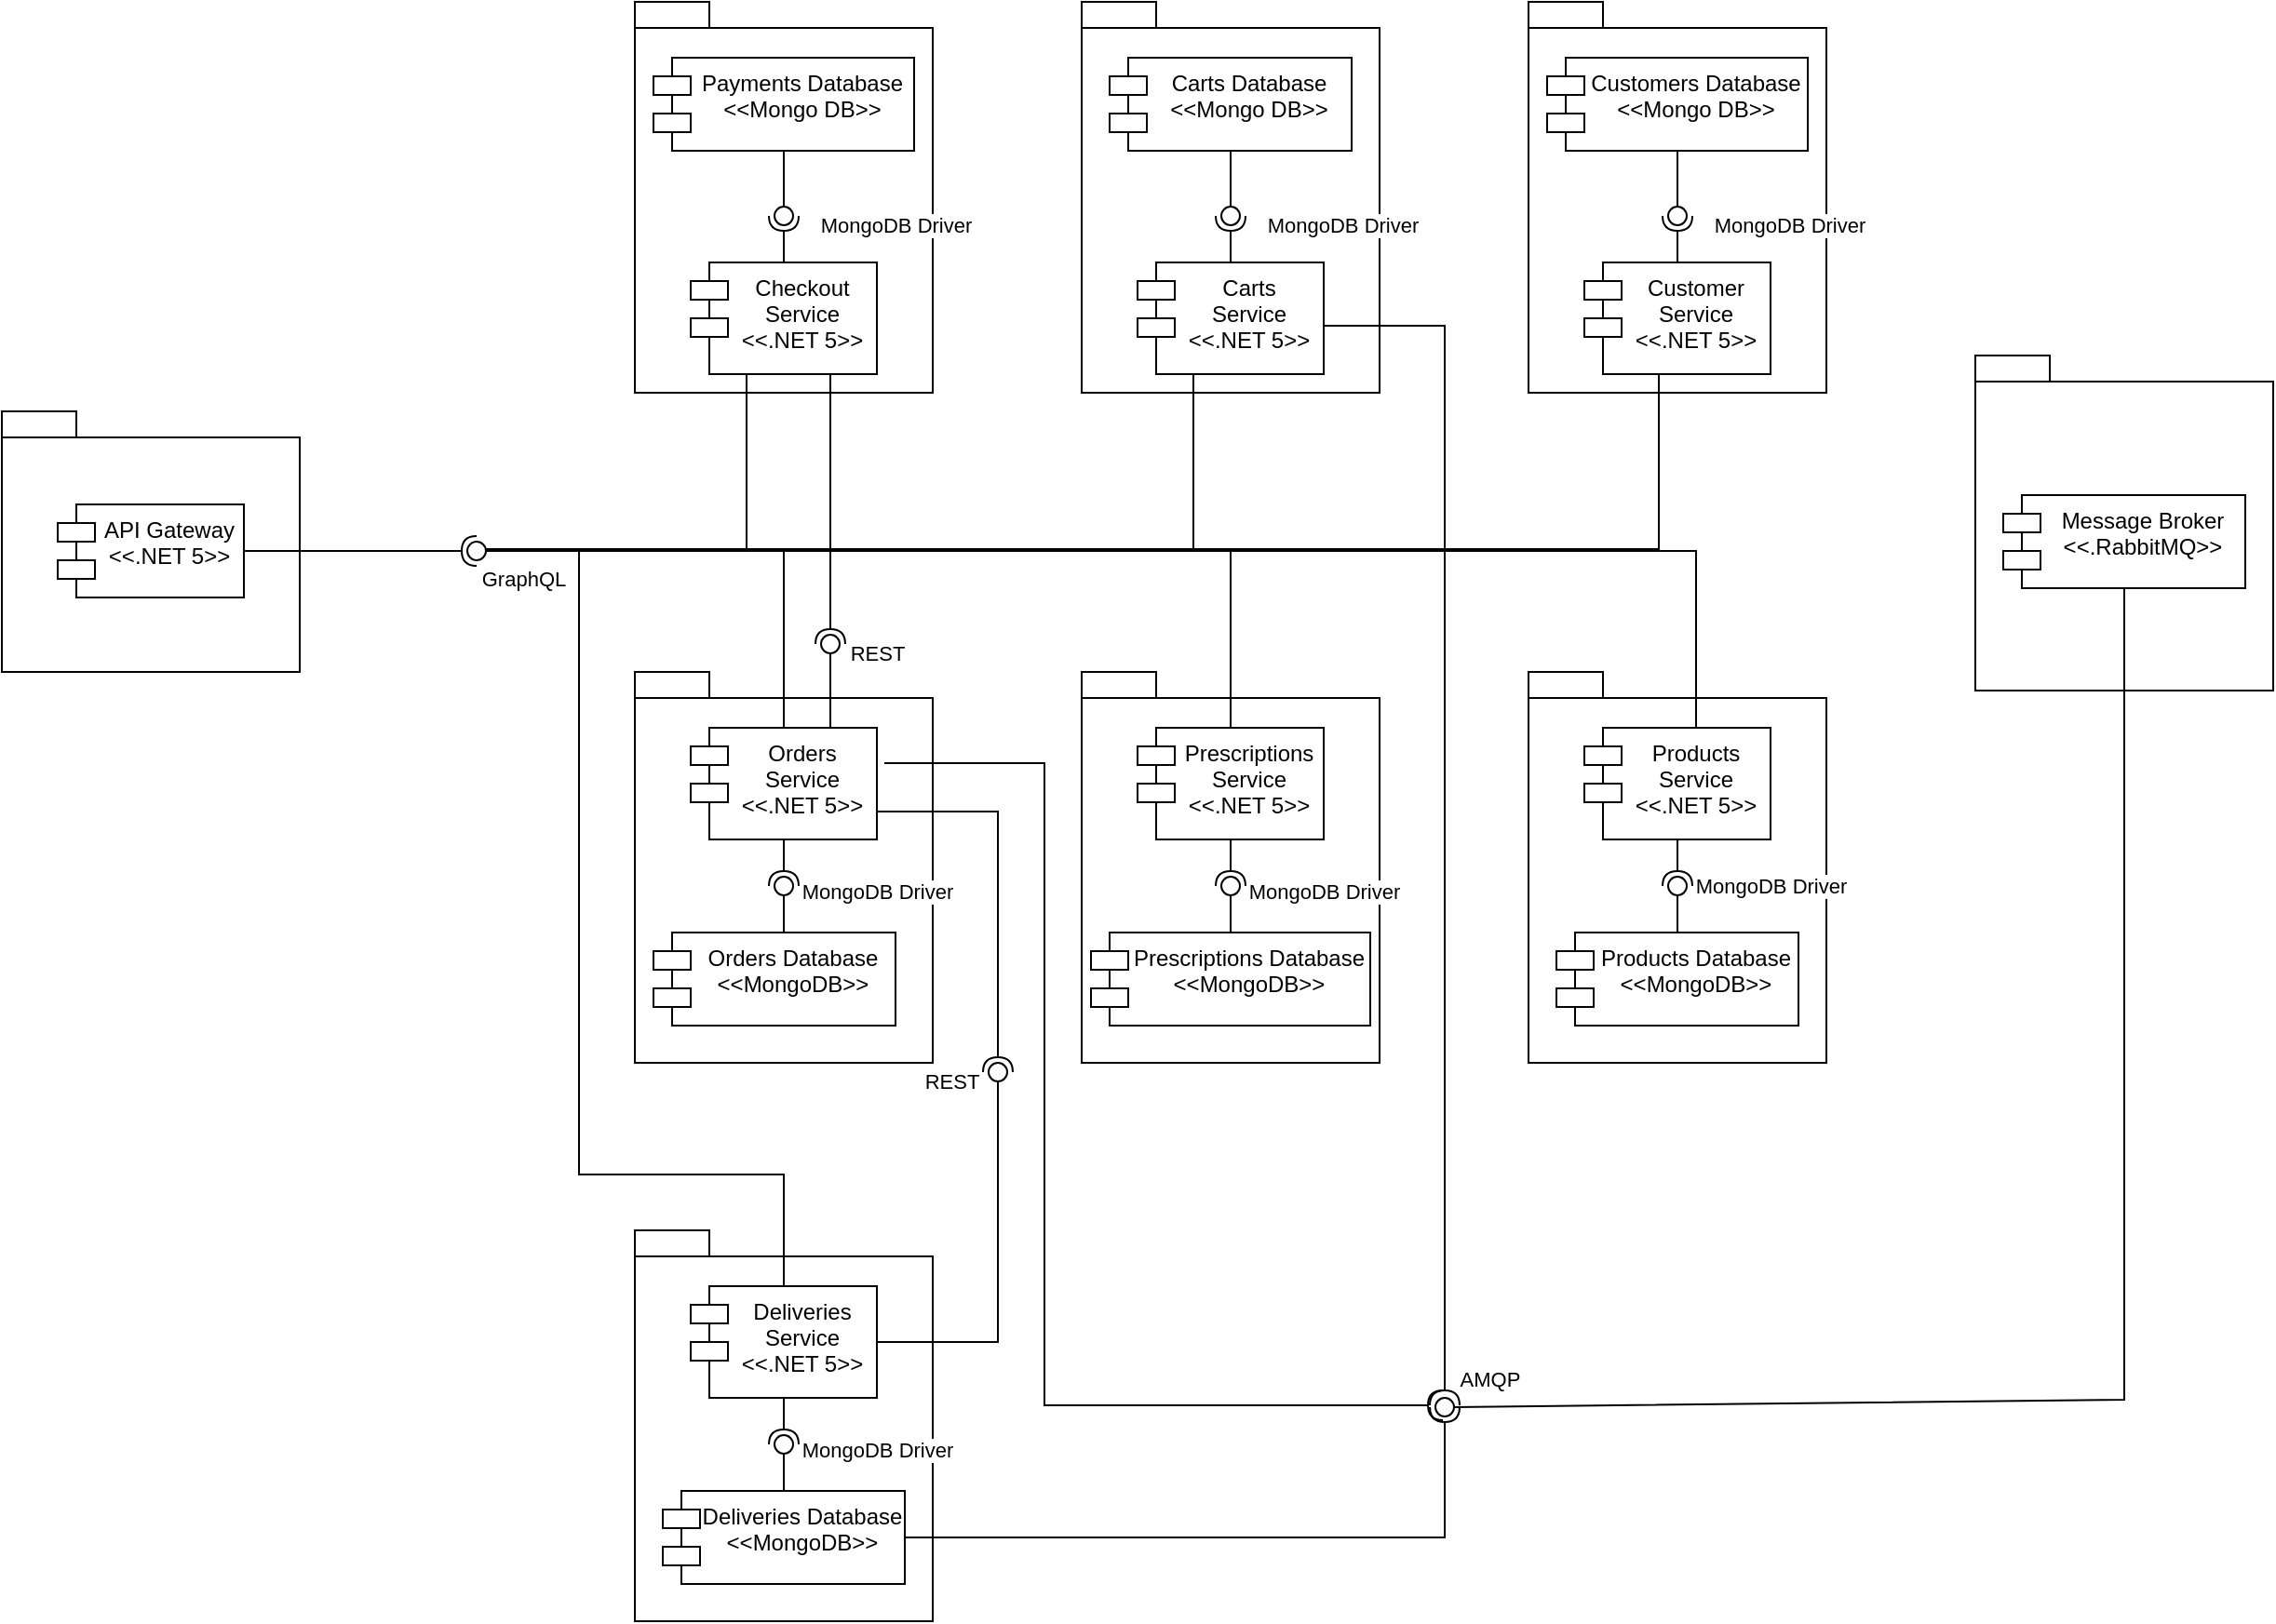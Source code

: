 <mxfile version="14.5.1" type="device"><diagram id="ijhwWV_eD_IHvfcdITPw" name="Page-1"><mxGraphModel dx="1673" dy="967" grid="1" gridSize="10" guides="1" tooltips="1" connect="1" arrows="1" fold="1" page="1" pageScale="1" pageWidth="850" pageHeight="1100" math="0" shadow="0"><root><mxCell id="0"/><mxCell id="1" parent="0"/><mxCell id="knK40_nXjzLZBDuz5xKX-1" value="" style="shape=folder;fontStyle=1;spacingTop=10;tabWidth=40;tabHeight=14;tabPosition=left;html=1;" parent="1" vertex="1"><mxGeometry x="380" y="50" width="160" height="210" as="geometry"/></mxCell><mxCell id="hZVcdRl-1r1BR5qfPIoS-75" style="edgeStyle=orthogonalEdgeStyle;rounded=0;orthogonalLoop=1;jettySize=auto;html=1;endArrow=none;endFill=0;" edge="1" parent="1" source="knK40_nXjzLZBDuz5xKX-2" target="hZVcdRl-1r1BR5qfPIoS-64"><mxGeometry relative="1" as="geometry"><Array as="points"><mxPoint x="440" y="345"/></Array></mxGeometry></mxCell><mxCell id="knK40_nXjzLZBDuz5xKX-2" value="Checkout &#10;Service&#10;&lt;&lt;.NET 5&gt;&gt;" style="shape=module;align=left;spacingLeft=20;align=center;verticalAlign=top;" parent="1" vertex="1"><mxGeometry x="410" y="190" width="100" height="60" as="geometry"/></mxCell><mxCell id="knK40_nXjzLZBDuz5xKX-3" value="Payments Database&#10;&lt;&lt;Mongo DB&gt;&gt;" style="shape=module;align=left;spacingLeft=20;align=center;verticalAlign=top;" parent="1" vertex="1"><mxGeometry x="390" y="80" width="140" height="50" as="geometry"/></mxCell><mxCell id="knK40_nXjzLZBDuz5xKX-5" value="" style="rounded=0;orthogonalLoop=1;jettySize=auto;html=1;endArrow=none;endFill=0;exitX=0.5;exitY=1;exitDx=0;exitDy=0;" parent="1" source="knK40_nXjzLZBDuz5xKX-3" target="knK40_nXjzLZBDuz5xKX-7" edge="1"><mxGeometry relative="1" as="geometry"><mxPoint x="740" y="335" as="sourcePoint"/></mxGeometry></mxCell><mxCell id="knK40_nXjzLZBDuz5xKX-6" value="MongoDB Driver" style="rounded=0;orthogonalLoop=1;jettySize=auto;html=1;endArrow=halfCircle;endFill=0;entryX=0.5;entryY=0.5;entryDx=0;entryDy=0;endSize=6;strokeWidth=1;exitX=0.5;exitY=0;exitDx=0;exitDy=0;" parent="1" source="knK40_nXjzLZBDuz5xKX-2" target="knK40_nXjzLZBDuz5xKX-7" edge="1"><mxGeometry x="0.6" y="-60" relative="1" as="geometry"><mxPoint x="780" y="335" as="sourcePoint"/><mxPoint as="offset"/></mxGeometry></mxCell><mxCell id="knK40_nXjzLZBDuz5xKX-7" value="" style="ellipse;whiteSpace=wrap;html=1;fontFamily=Helvetica;fontSize=12;fontColor=#000000;align=center;strokeColor=#000000;fillColor=#ffffff;points=[];aspect=fixed;resizable=0;" parent="1" vertex="1"><mxGeometry x="455" y="160" width="10" height="10" as="geometry"/></mxCell><mxCell id="knK40_nXjzLZBDuz5xKX-17" value="" style="shape=folder;fontStyle=1;spacingTop=10;tabWidth=40;tabHeight=14;tabPosition=left;html=1;" parent="1" vertex="1"><mxGeometry x="380" y="410" width="160" height="210" as="geometry"/></mxCell><mxCell id="hZVcdRl-1r1BR5qfPIoS-97" style="edgeStyle=orthogonalEdgeStyle;rounded=0;orthogonalLoop=1;jettySize=auto;html=1;exitX=1;exitY=0.25;exitDx=0;exitDy=0;endArrow=halfCircle;endFill=0;" edge="1" parent="1"><mxGeometry relative="1" as="geometry"><mxPoint x="814" y="804" as="targetPoint"/><mxPoint x="514" y="459" as="sourcePoint"/><Array as="points"><mxPoint x="600" y="459"/><mxPoint x="600" y="804"/></Array></mxGeometry></mxCell><mxCell id="knK40_nXjzLZBDuz5xKX-18" value="Orders &#10;Service&#10;&lt;&lt;.NET 5&gt;&gt;" style="shape=module;align=left;spacingLeft=20;align=center;verticalAlign=top;" parent="1" vertex="1"><mxGeometry x="410" y="440" width="100" height="60" as="geometry"/></mxCell><mxCell id="knK40_nXjzLZBDuz5xKX-19" value="Orders Database &#10;&lt;&lt;MongoDB&gt;&gt;" style="shape=module;align=left;spacingLeft=20;align=center;verticalAlign=top;" parent="1" vertex="1"><mxGeometry x="390" y="550" width="130" height="50" as="geometry"/></mxCell><mxCell id="knK40_nXjzLZBDuz5xKX-20" value="" style="rounded=0;orthogonalLoop=1;jettySize=auto;html=1;endArrow=none;endFill=0;" parent="1" target="knK40_nXjzLZBDuz5xKX-22" edge="1"><mxGeometry relative="1" as="geometry"><mxPoint x="460" y="550" as="sourcePoint"/></mxGeometry></mxCell><mxCell id="knK40_nXjzLZBDuz5xKX-21" value="" style="rounded=0;orthogonalLoop=1;jettySize=auto;html=1;endArrow=halfCircle;endFill=0;entryX=0.5;entryY=0.5;entryDx=0;entryDy=0;endSize=6;strokeWidth=1;exitX=0.5;exitY=1;exitDx=0;exitDy=0;" parent="1" source="knK40_nXjzLZBDuz5xKX-18" target="knK40_nXjzLZBDuz5xKX-22" edge="1"><mxGeometry relative="1" as="geometry"><mxPoint x="780" y="695" as="sourcePoint"/></mxGeometry></mxCell><mxCell id="hZVcdRl-1r1BR5qfPIoS-1" value="MongoDB Driver" style="edgeLabel;html=1;align=center;verticalAlign=middle;resizable=0;points=[];" vertex="1" connectable="0" parent="knK40_nXjzLZBDuz5xKX-21"><mxGeometry x="0.367" y="-2" relative="1" as="geometry"><mxPoint x="52" y="11" as="offset"/></mxGeometry></mxCell><mxCell id="knK40_nXjzLZBDuz5xKX-22" value="" style="ellipse;whiteSpace=wrap;html=1;fontFamily=Helvetica;fontSize=12;fontColor=#000000;align=center;strokeColor=#000000;fillColor=#ffffff;points=[];aspect=fixed;resizable=0;" parent="1" vertex="1"><mxGeometry x="455" y="520" width="10" height="10" as="geometry"/></mxCell><mxCell id="hZVcdRl-1r1BR5qfPIoS-9" value="" style="shape=folder;fontStyle=1;spacingTop=10;tabWidth=40;tabHeight=14;tabPosition=left;html=1;" vertex="1" parent="1"><mxGeometry x="620" y="410" width="160" height="210" as="geometry"/></mxCell><mxCell id="hZVcdRl-1r1BR5qfPIoS-76" style="edgeStyle=orthogonalEdgeStyle;rounded=0;orthogonalLoop=1;jettySize=auto;html=1;entryX=0.9;entryY=0.4;entryDx=0;entryDy=0;entryPerimeter=0;endArrow=none;endFill=0;" edge="1" parent="1" source="hZVcdRl-1r1BR5qfPIoS-10" target="hZVcdRl-1r1BR5qfPIoS-64"><mxGeometry relative="1" as="geometry"><Array as="points"><mxPoint x="700" y="344"/></Array></mxGeometry></mxCell><mxCell id="hZVcdRl-1r1BR5qfPIoS-10" value="Prescriptions&#10;Service&#10;&lt;&lt;.NET 5&gt;&gt;" style="shape=module;align=left;spacingLeft=20;align=center;verticalAlign=top;" vertex="1" parent="1"><mxGeometry x="650" y="440" width="100" height="60" as="geometry"/></mxCell><mxCell id="hZVcdRl-1r1BR5qfPIoS-11" value="Prescriptions Database&#10;&lt;&lt;MongoDB&gt;&gt;" style="shape=module;align=left;spacingLeft=20;align=center;verticalAlign=top;" vertex="1" parent="1"><mxGeometry x="625" y="550" width="150" height="50" as="geometry"/></mxCell><mxCell id="hZVcdRl-1r1BR5qfPIoS-12" value="" style="rounded=0;orthogonalLoop=1;jettySize=auto;html=1;endArrow=none;endFill=0;" edge="1" parent="1" target="hZVcdRl-1r1BR5qfPIoS-15"><mxGeometry relative="1" as="geometry"><mxPoint x="700" y="550" as="sourcePoint"/></mxGeometry></mxCell><mxCell id="hZVcdRl-1r1BR5qfPIoS-13" value="" style="rounded=0;orthogonalLoop=1;jettySize=auto;html=1;endArrow=halfCircle;endFill=0;entryX=0.5;entryY=0.5;entryDx=0;entryDy=0;endSize=6;strokeWidth=1;exitX=0.5;exitY=1;exitDx=0;exitDy=0;" edge="1" parent="1" source="hZVcdRl-1r1BR5qfPIoS-10" target="hZVcdRl-1r1BR5qfPIoS-15"><mxGeometry relative="1" as="geometry"><mxPoint x="1020" y="695" as="sourcePoint"/></mxGeometry></mxCell><mxCell id="hZVcdRl-1r1BR5qfPIoS-14" value="MongoDB Driver" style="edgeLabel;html=1;align=center;verticalAlign=middle;resizable=0;points=[];" vertex="1" connectable="0" parent="hZVcdRl-1r1BR5qfPIoS-13"><mxGeometry x="0.367" y="-2" relative="1" as="geometry"><mxPoint x="52" y="11" as="offset"/></mxGeometry></mxCell><mxCell id="hZVcdRl-1r1BR5qfPIoS-15" value="" style="ellipse;whiteSpace=wrap;html=1;fontFamily=Helvetica;fontSize=12;fontColor=#000000;align=center;strokeColor=#000000;fillColor=#ffffff;points=[];aspect=fixed;resizable=0;" vertex="1" parent="1"><mxGeometry x="695" y="520" width="10" height="10" as="geometry"/></mxCell><mxCell id="hZVcdRl-1r1BR5qfPIoS-16" value="" style="shape=folder;fontStyle=1;spacingTop=10;tabWidth=40;tabHeight=14;tabPosition=left;html=1;" vertex="1" parent="1"><mxGeometry x="860" y="410" width="160" height="210" as="geometry"/></mxCell><mxCell id="hZVcdRl-1r1BR5qfPIoS-79" style="edgeStyle=orthogonalEdgeStyle;rounded=0;orthogonalLoop=1;jettySize=auto;html=1;entryX=0.5;entryY=1;entryDx=0;entryDy=0;entryPerimeter=0;endArrow=none;endFill=0;" edge="1" parent="1" source="hZVcdRl-1r1BR5qfPIoS-17" target="hZVcdRl-1r1BR5qfPIoS-64"><mxGeometry relative="1" as="geometry"><Array as="points"><mxPoint x="950" y="345"/><mxPoint x="295" y="345"/></Array></mxGeometry></mxCell><mxCell id="hZVcdRl-1r1BR5qfPIoS-17" value="Products&#10;Service&#10;&lt;&lt;.NET 5&gt;&gt;" style="shape=module;align=left;spacingLeft=20;align=center;verticalAlign=top;" vertex="1" parent="1"><mxGeometry x="890" y="440" width="100" height="60" as="geometry"/></mxCell><mxCell id="hZVcdRl-1r1BR5qfPIoS-18" value="Products Database&#10;&lt;&lt;MongoDB&gt;&gt;" style="shape=module;align=left;spacingLeft=20;align=center;verticalAlign=top;" vertex="1" parent="1"><mxGeometry x="875" y="550" width="130" height="50" as="geometry"/></mxCell><mxCell id="hZVcdRl-1r1BR5qfPIoS-19" value="" style="rounded=0;orthogonalLoop=1;jettySize=auto;html=1;endArrow=none;endFill=0;" edge="1" parent="1" target="hZVcdRl-1r1BR5qfPIoS-22"><mxGeometry relative="1" as="geometry"><mxPoint x="940" y="550" as="sourcePoint"/></mxGeometry></mxCell><mxCell id="hZVcdRl-1r1BR5qfPIoS-20" value="" style="rounded=0;orthogonalLoop=1;jettySize=auto;html=1;endArrow=halfCircle;endFill=0;entryX=0.5;entryY=0.5;entryDx=0;entryDy=0;endSize=6;strokeWidth=1;exitX=0.5;exitY=1;exitDx=0;exitDy=0;" edge="1" parent="1" source="hZVcdRl-1r1BR5qfPIoS-17" target="hZVcdRl-1r1BR5qfPIoS-22"><mxGeometry relative="1" as="geometry"><mxPoint x="1260" y="695" as="sourcePoint"/></mxGeometry></mxCell><mxCell id="hZVcdRl-1r1BR5qfPIoS-21" value="MongoDB Driver" style="edgeLabel;html=1;align=center;verticalAlign=middle;resizable=0;points=[];" vertex="1" connectable="0" parent="hZVcdRl-1r1BR5qfPIoS-20"><mxGeometry x="0.367" y="-2" relative="1" as="geometry"><mxPoint x="52" y="7.35" as="offset"/></mxGeometry></mxCell><mxCell id="hZVcdRl-1r1BR5qfPIoS-22" value="" style="ellipse;whiteSpace=wrap;html=1;fontFamily=Helvetica;fontSize=12;fontColor=#000000;align=center;strokeColor=#000000;fillColor=#ffffff;points=[];aspect=fixed;resizable=0;" vertex="1" parent="1"><mxGeometry x="935" y="520" width="10" height="10" as="geometry"/></mxCell><mxCell id="hZVcdRl-1r1BR5qfPIoS-30" value="" style="shape=folder;fontStyle=1;spacingTop=10;tabWidth=40;tabHeight=14;tabPosition=left;html=1;" vertex="1" parent="1"><mxGeometry x="860" y="50" width="160" height="210" as="geometry"/></mxCell><mxCell id="hZVcdRl-1r1BR5qfPIoS-78" style="edgeStyle=orthogonalEdgeStyle;rounded=0;orthogonalLoop=1;jettySize=auto;html=1;entryX=0.9;entryY=0.4;entryDx=0;entryDy=0;entryPerimeter=0;endArrow=none;endFill=0;" edge="1" parent="1" source="hZVcdRl-1r1BR5qfPIoS-31" target="hZVcdRl-1r1BR5qfPIoS-64"><mxGeometry relative="1" as="geometry"><Array as="points"><mxPoint x="930" y="344"/></Array></mxGeometry></mxCell><mxCell id="hZVcdRl-1r1BR5qfPIoS-31" value="Customer &#10;Service&#10;&lt;&lt;.NET 5&gt;&gt;" style="shape=module;align=left;spacingLeft=20;align=center;verticalAlign=top;" vertex="1" parent="1"><mxGeometry x="890" y="190" width="100" height="60" as="geometry"/></mxCell><mxCell id="hZVcdRl-1r1BR5qfPIoS-32" value="Customers Database&#10;&lt;&lt;Mongo DB&gt;&gt;" style="shape=module;align=left;spacingLeft=20;align=center;verticalAlign=top;" vertex="1" parent="1"><mxGeometry x="870" y="80" width="140" height="50" as="geometry"/></mxCell><mxCell id="hZVcdRl-1r1BR5qfPIoS-33" value="" style="rounded=0;orthogonalLoop=1;jettySize=auto;html=1;endArrow=none;endFill=0;exitX=0.5;exitY=1;exitDx=0;exitDy=0;" edge="1" parent="1" source="hZVcdRl-1r1BR5qfPIoS-32" target="hZVcdRl-1r1BR5qfPIoS-35"><mxGeometry relative="1" as="geometry"><mxPoint x="1220" y="335" as="sourcePoint"/></mxGeometry></mxCell><mxCell id="hZVcdRl-1r1BR5qfPIoS-34" value="MongoDB Driver" style="rounded=0;orthogonalLoop=1;jettySize=auto;html=1;endArrow=halfCircle;endFill=0;entryX=0.5;entryY=0.5;entryDx=0;entryDy=0;endSize=6;strokeWidth=1;exitX=0.5;exitY=0;exitDx=0;exitDy=0;" edge="1" parent="1" source="hZVcdRl-1r1BR5qfPIoS-31" target="hZVcdRl-1r1BR5qfPIoS-35"><mxGeometry x="0.6" y="-60" relative="1" as="geometry"><mxPoint x="1260" y="335" as="sourcePoint"/><mxPoint as="offset"/></mxGeometry></mxCell><mxCell id="hZVcdRl-1r1BR5qfPIoS-35" value="" style="ellipse;whiteSpace=wrap;html=1;fontFamily=Helvetica;fontSize=12;fontColor=#000000;align=center;strokeColor=#000000;fillColor=#ffffff;points=[];aspect=fixed;resizable=0;" vertex="1" parent="1"><mxGeometry x="935" y="160" width="10" height="10" as="geometry"/></mxCell><mxCell id="hZVcdRl-1r1BR5qfPIoS-44" value="" style="shape=folder;fontStyle=1;spacingTop=10;tabWidth=40;tabHeight=14;tabPosition=left;html=1;" vertex="1" parent="1"><mxGeometry x="620" y="50" width="160" height="210" as="geometry"/></mxCell><mxCell id="hZVcdRl-1r1BR5qfPIoS-77" style="edgeStyle=orthogonalEdgeStyle;rounded=0;orthogonalLoop=1;jettySize=auto;html=1;entryX=1.1;entryY=0.5;entryDx=0;entryDy=0;entryPerimeter=0;endArrow=none;endFill=0;" edge="1" parent="1" source="hZVcdRl-1r1BR5qfPIoS-45" target="hZVcdRl-1r1BR5qfPIoS-64"><mxGeometry relative="1" as="geometry"><Array as="points"><mxPoint x="680" y="345"/></Array></mxGeometry></mxCell><mxCell id="hZVcdRl-1r1BR5qfPIoS-98" style="edgeStyle=orthogonalEdgeStyle;rounded=0;orthogonalLoop=1;jettySize=auto;html=1;startArrow=none;startFill=0;endArrow=halfCircle;endFill=0;" edge="1" parent="1"><mxGeometry relative="1" as="geometry"><mxPoint x="750" y="224" as="sourcePoint"/><mxPoint x="815" y="804" as="targetPoint"/><Array as="points"><mxPoint x="815" y="224"/></Array></mxGeometry></mxCell><mxCell id="hZVcdRl-1r1BR5qfPIoS-45" value="Carts&#10;Service&#10;&lt;&lt;.NET 5&gt;&gt;" style="shape=module;align=left;spacingLeft=20;align=center;verticalAlign=top;" vertex="1" parent="1"><mxGeometry x="650" y="190" width="100" height="60" as="geometry"/></mxCell><mxCell id="hZVcdRl-1r1BR5qfPIoS-46" value="Carts Database&#10;&lt;&lt;Mongo DB&gt;&gt;" style="shape=module;align=left;spacingLeft=20;align=center;verticalAlign=top;" vertex="1" parent="1"><mxGeometry x="635" y="80" width="130" height="50" as="geometry"/></mxCell><mxCell id="hZVcdRl-1r1BR5qfPIoS-47" value="" style="rounded=0;orthogonalLoop=1;jettySize=auto;html=1;endArrow=none;endFill=0;exitX=0.5;exitY=1;exitDx=0;exitDy=0;" edge="1" parent="1" source="hZVcdRl-1r1BR5qfPIoS-46" target="hZVcdRl-1r1BR5qfPIoS-49"><mxGeometry relative="1" as="geometry"><mxPoint x="980" y="335" as="sourcePoint"/></mxGeometry></mxCell><mxCell id="hZVcdRl-1r1BR5qfPIoS-48" value="MongoDB Driver" style="rounded=0;orthogonalLoop=1;jettySize=auto;html=1;endArrow=halfCircle;endFill=0;entryX=0.5;entryY=0.5;entryDx=0;entryDy=0;endSize=6;strokeWidth=1;exitX=0.5;exitY=0;exitDx=0;exitDy=0;" edge="1" parent="1" source="hZVcdRl-1r1BR5qfPIoS-45" target="hZVcdRl-1r1BR5qfPIoS-49"><mxGeometry x="0.6" y="-60" relative="1" as="geometry"><mxPoint x="1020" y="335" as="sourcePoint"/><mxPoint as="offset"/></mxGeometry></mxCell><mxCell id="hZVcdRl-1r1BR5qfPIoS-49" value="" style="ellipse;whiteSpace=wrap;html=1;fontFamily=Helvetica;fontSize=12;fontColor=#000000;align=center;strokeColor=#000000;fillColor=#ffffff;points=[];aspect=fixed;resizable=0;" vertex="1" parent="1"><mxGeometry x="695" y="160" width="10" height="10" as="geometry"/></mxCell><mxCell id="hZVcdRl-1r1BR5qfPIoS-51" value="" style="shape=folder;fontStyle=1;spacingTop=10;tabWidth=40;tabHeight=14;tabPosition=left;html=1;" vertex="1" parent="1"><mxGeometry x="380" y="710" width="160" height="210" as="geometry"/></mxCell><mxCell id="hZVcdRl-1r1BR5qfPIoS-80" style="edgeStyle=orthogonalEdgeStyle;rounded=0;orthogonalLoop=1;jettySize=auto;html=1;exitX=0.5;exitY=0;exitDx=0;exitDy=0;endArrow=none;endFill=0;" edge="1" parent="1" source="hZVcdRl-1r1BR5qfPIoS-52" target="hZVcdRl-1r1BR5qfPIoS-64"><mxGeometry relative="1" as="geometry"><Array as="points"><mxPoint x="460" y="680"/><mxPoint x="350" y="680"/><mxPoint x="350" y="345"/></Array></mxGeometry></mxCell><mxCell id="hZVcdRl-1r1BR5qfPIoS-52" value="Deliveries&#10;Service&#10;&lt;&lt;.NET 5&gt;&gt;" style="shape=module;align=left;spacingLeft=20;align=center;verticalAlign=top;" vertex="1" parent="1"><mxGeometry x="410" y="740" width="100" height="60" as="geometry"/></mxCell><mxCell id="hZVcdRl-1r1BR5qfPIoS-53" value="Deliveries Database&#10;&lt;&lt;MongoDB&gt;&gt;" style="shape=module;align=left;spacingLeft=20;align=center;verticalAlign=top;" vertex="1" parent="1"><mxGeometry x="395" y="850" width="130" height="50" as="geometry"/></mxCell><mxCell id="hZVcdRl-1r1BR5qfPIoS-54" value="" style="rounded=0;orthogonalLoop=1;jettySize=auto;html=1;endArrow=none;endFill=0;" edge="1" parent="1" target="hZVcdRl-1r1BR5qfPIoS-57"><mxGeometry relative="1" as="geometry"><mxPoint x="460" y="850" as="sourcePoint"/></mxGeometry></mxCell><mxCell id="hZVcdRl-1r1BR5qfPIoS-55" value="" style="rounded=0;orthogonalLoop=1;jettySize=auto;html=1;endArrow=halfCircle;endFill=0;entryX=0.5;entryY=0.5;entryDx=0;entryDy=0;endSize=6;strokeWidth=1;exitX=0.5;exitY=1;exitDx=0;exitDy=0;" edge="1" parent="1" source="hZVcdRl-1r1BR5qfPIoS-52" target="hZVcdRl-1r1BR5qfPIoS-57"><mxGeometry relative="1" as="geometry"><mxPoint x="780" y="995" as="sourcePoint"/></mxGeometry></mxCell><mxCell id="hZVcdRl-1r1BR5qfPIoS-56" value="MongoDB Driver" style="edgeLabel;html=1;align=center;verticalAlign=middle;resizable=0;points=[];" vertex="1" connectable="0" parent="hZVcdRl-1r1BR5qfPIoS-55"><mxGeometry x="0.367" y="-2" relative="1" as="geometry"><mxPoint x="52" y="11" as="offset"/></mxGeometry></mxCell><mxCell id="hZVcdRl-1r1BR5qfPIoS-57" value="" style="ellipse;whiteSpace=wrap;html=1;fontFamily=Helvetica;fontSize=12;fontColor=#000000;align=center;strokeColor=#000000;fillColor=#ffffff;points=[];aspect=fixed;resizable=0;" vertex="1" parent="1"><mxGeometry x="455" y="820" width="10" height="10" as="geometry"/></mxCell><mxCell id="hZVcdRl-1r1BR5qfPIoS-58" value="" style="shape=folder;fontStyle=1;spacingTop=10;tabWidth=40;tabHeight=14;tabPosition=left;html=1;" vertex="1" parent="1"><mxGeometry x="40" y="270" width="160" height="140" as="geometry"/></mxCell><mxCell id="hZVcdRl-1r1BR5qfPIoS-59" value="API Gateway&#10;&lt;&lt;.NET 5&gt;&gt;" style="shape=module;align=left;spacingLeft=20;align=center;verticalAlign=top;" vertex="1" parent="1"><mxGeometry x="70" y="320" width="100" height="50" as="geometry"/></mxCell><mxCell id="hZVcdRl-1r1BR5qfPIoS-61" value="" style="rounded=0;orthogonalLoop=1;jettySize=auto;html=1;endArrow=none;endFill=0;exitX=0.944;exitY=0.478;exitDx=0;exitDy=0;exitPerimeter=0;" edge="1" parent="1" source="hZVcdRl-1r1BR5qfPIoS-64"><mxGeometry relative="1" as="geometry"><mxPoint x="-20" y="320" as="sourcePoint"/><mxPoint x="460" y="345" as="targetPoint"/></mxGeometry></mxCell><mxCell id="hZVcdRl-1r1BR5qfPIoS-62" value="" style="rounded=0;orthogonalLoop=1;jettySize=auto;html=1;endArrow=halfCircle;endFill=0;entryX=0.5;entryY=0.5;entryDx=0;entryDy=0;endSize=6;strokeWidth=1;exitX=1;exitY=0.5;exitDx=0;exitDy=0;" edge="1" parent="1" source="hZVcdRl-1r1BR5qfPIoS-59" target="hZVcdRl-1r1BR5qfPIoS-64"><mxGeometry relative="1" as="geometry"><mxPoint x="300" y="465" as="sourcePoint"/></mxGeometry></mxCell><mxCell id="hZVcdRl-1r1BR5qfPIoS-81" value="GraphQL" style="edgeLabel;html=1;align=center;verticalAlign=middle;resizable=0;points=[];" vertex="1" connectable="0" parent="hZVcdRl-1r1BR5qfPIoS-62"><mxGeometry x="0.888" y="2" relative="1" as="geometry"><mxPoint x="31.67" y="17" as="offset"/></mxGeometry></mxCell><mxCell id="hZVcdRl-1r1BR5qfPIoS-64" value="" style="ellipse;whiteSpace=wrap;html=1;fontFamily=Helvetica;fontSize=12;fontColor=#000000;align=center;strokeColor=#000000;fillColor=#ffffff;points=[];aspect=fixed;resizable=0;" vertex="1" parent="1"><mxGeometry x="290" y="340" width="10" height="10" as="geometry"/></mxCell><mxCell id="hZVcdRl-1r1BR5qfPIoS-72" value="" style="rounded=0;orthogonalLoop=1;jettySize=auto;html=1;endArrow=none;endFill=0;exitX=0.5;exitY=0;exitDx=0;exitDy=0;" edge="1" parent="1" source="knK40_nXjzLZBDuz5xKX-18" target="hZVcdRl-1r1BR5qfPIoS-64"><mxGeometry relative="1" as="geometry"><mxPoint x="460" y="440" as="sourcePoint"/><mxPoint x="460" y="350" as="targetPoint"/><Array as="points"><mxPoint x="460" y="345"/></Array></mxGeometry></mxCell><mxCell id="hZVcdRl-1r1BR5qfPIoS-82" value="" style="rounded=0;orthogonalLoop=1;jettySize=auto;html=1;endArrow=none;endFill=0;exitX=1;exitY=0.5;exitDx=0;exitDy=0;" edge="1" target="hZVcdRl-1r1BR5qfPIoS-84" parent="1" source="hZVcdRl-1r1BR5qfPIoS-52"><mxGeometry relative="1" as="geometry"><mxPoint x="130" y="405" as="sourcePoint"/><Array as="points"><mxPoint x="575" y="770"/></Array></mxGeometry></mxCell><mxCell id="hZVcdRl-1r1BR5qfPIoS-85" value="REST" style="edgeLabel;html=1;align=center;verticalAlign=middle;resizable=0;points=[];" vertex="1" connectable="0" parent="hZVcdRl-1r1BR5qfPIoS-82"><mxGeometry x="0.921" y="-1" relative="1" as="geometry"><mxPoint x="-26" y="-7.86" as="offset"/></mxGeometry></mxCell><mxCell id="hZVcdRl-1r1BR5qfPIoS-83" value="" style="rounded=0;orthogonalLoop=1;jettySize=auto;html=1;endArrow=halfCircle;endFill=0;entryX=0.5;entryY=0.5;entryDx=0;entryDy=0;endSize=6;strokeWidth=1;exitX=1;exitY=0.75;exitDx=0;exitDy=0;" edge="1" target="hZVcdRl-1r1BR5qfPIoS-84" parent="1" source="knK40_nXjzLZBDuz5xKX-18"><mxGeometry relative="1" as="geometry"><mxPoint x="170" y="405" as="sourcePoint"/><Array as="points"><mxPoint x="575" y="485"/></Array></mxGeometry></mxCell><mxCell id="hZVcdRl-1r1BR5qfPIoS-84" value="" style="ellipse;whiteSpace=wrap;html=1;fontFamily=Helvetica;fontSize=12;fontColor=#000000;align=center;strokeColor=#000000;fillColor=#ffffff;points=[];aspect=fixed;resizable=0;" vertex="1" parent="1"><mxGeometry x="570" y="620" width="10" height="10" as="geometry"/></mxCell><mxCell id="hZVcdRl-1r1BR5qfPIoS-86" value="" style="rounded=0;orthogonalLoop=1;jettySize=auto;html=1;endArrow=none;endFill=0;exitX=0.75;exitY=0;exitDx=0;exitDy=0;" edge="1" target="hZVcdRl-1r1BR5qfPIoS-88" parent="1" source="knK40_nXjzLZBDuz5xKX-18"><mxGeometry relative="1" as="geometry"><mxPoint x="455" y="385" as="sourcePoint"/></mxGeometry></mxCell><mxCell id="hZVcdRl-1r1BR5qfPIoS-89" value="REST" style="edgeLabel;html=1;align=center;verticalAlign=middle;resizable=0;points=[];" vertex="1" connectable="0" parent="hZVcdRl-1r1BR5qfPIoS-86"><mxGeometry x="0.458" y="-1" relative="1" as="geometry"><mxPoint x="24" y="-10.83" as="offset"/></mxGeometry></mxCell><mxCell id="hZVcdRl-1r1BR5qfPIoS-87" value="" style="rounded=0;orthogonalLoop=1;jettySize=auto;html=1;endArrow=halfCircle;endFill=0;entryX=0.5;entryY=0.5;entryDx=0;entryDy=0;endSize=6;strokeWidth=1;exitX=0.75;exitY=1;exitDx=0;exitDy=0;" edge="1" target="hZVcdRl-1r1BR5qfPIoS-88" parent="1" source="knK40_nXjzLZBDuz5xKX-2"><mxGeometry relative="1" as="geometry"><mxPoint x="430" y="140" as="sourcePoint"/><Array as="points"><mxPoint x="485" y="300"/></Array></mxGeometry></mxCell><mxCell id="hZVcdRl-1r1BR5qfPIoS-88" value="" style="ellipse;whiteSpace=wrap;html=1;fontFamily=Helvetica;fontSize=12;fontColor=#000000;align=center;strokeColor=#000000;fillColor=#ffffff;points=[];aspect=fixed;resizable=0;" vertex="1" parent="1"><mxGeometry x="480" y="390" width="10" height="10" as="geometry"/></mxCell><mxCell id="hZVcdRl-1r1BR5qfPIoS-91" value="" style="shape=folder;fontStyle=1;spacingTop=10;tabWidth=40;tabHeight=14;tabPosition=left;html=1;" vertex="1" parent="1"><mxGeometry x="1100" y="240" width="160" height="180" as="geometry"/></mxCell><mxCell id="hZVcdRl-1r1BR5qfPIoS-92" value="Message Broker&#10;&lt;&lt;.RabbitMQ&gt;&gt;" style="shape=module;align=left;spacingLeft=20;align=center;verticalAlign=top;" vertex="1" parent="1"><mxGeometry x="1115" y="315" width="130" height="50" as="geometry"/></mxCell><mxCell id="hZVcdRl-1r1BR5qfPIoS-94" value="AMQP" style="rounded=0;orthogonalLoop=1;jettySize=auto;html=1;endArrow=none;endFill=0;exitX=0.5;exitY=1;exitDx=0;exitDy=0;" edge="1" target="hZVcdRl-1r1BR5qfPIoS-96" parent="1" source="hZVcdRl-1r1BR5qfPIoS-92"><mxGeometry x="0.949" y="-15" relative="1" as="geometry"><mxPoint x="540" y="365" as="sourcePoint"/><Array as="points"><mxPoint x="1180" y="801"/></Array><mxPoint x="-1" as="offset"/></mxGeometry></mxCell><mxCell id="hZVcdRl-1r1BR5qfPIoS-95" value="" style="rounded=0;orthogonalLoop=1;jettySize=auto;html=1;endArrow=halfCircle;endFill=0;entryX=0.5;entryY=0.5;entryDx=0;entryDy=0;endSize=6;strokeWidth=1;exitX=1;exitY=0.5;exitDx=0;exitDy=0;" edge="1" target="hZVcdRl-1r1BR5qfPIoS-96" parent="1" source="hZVcdRl-1r1BR5qfPIoS-53"><mxGeometry relative="1" as="geometry"><mxPoint x="580" y="365" as="sourcePoint"/><Array as="points"><mxPoint x="815" y="875"/></Array></mxGeometry></mxCell><mxCell id="hZVcdRl-1r1BR5qfPIoS-96" value="" style="ellipse;whiteSpace=wrap;html=1;fontFamily=Helvetica;fontSize=12;fontColor=#000000;align=center;strokeColor=#000000;fillColor=#ffffff;points=[];aspect=fixed;resizable=0;" vertex="1" parent="1"><mxGeometry x="810" y="800" width="10" height="10" as="geometry"/></mxCell></root></mxGraphModel></diagram></mxfile>